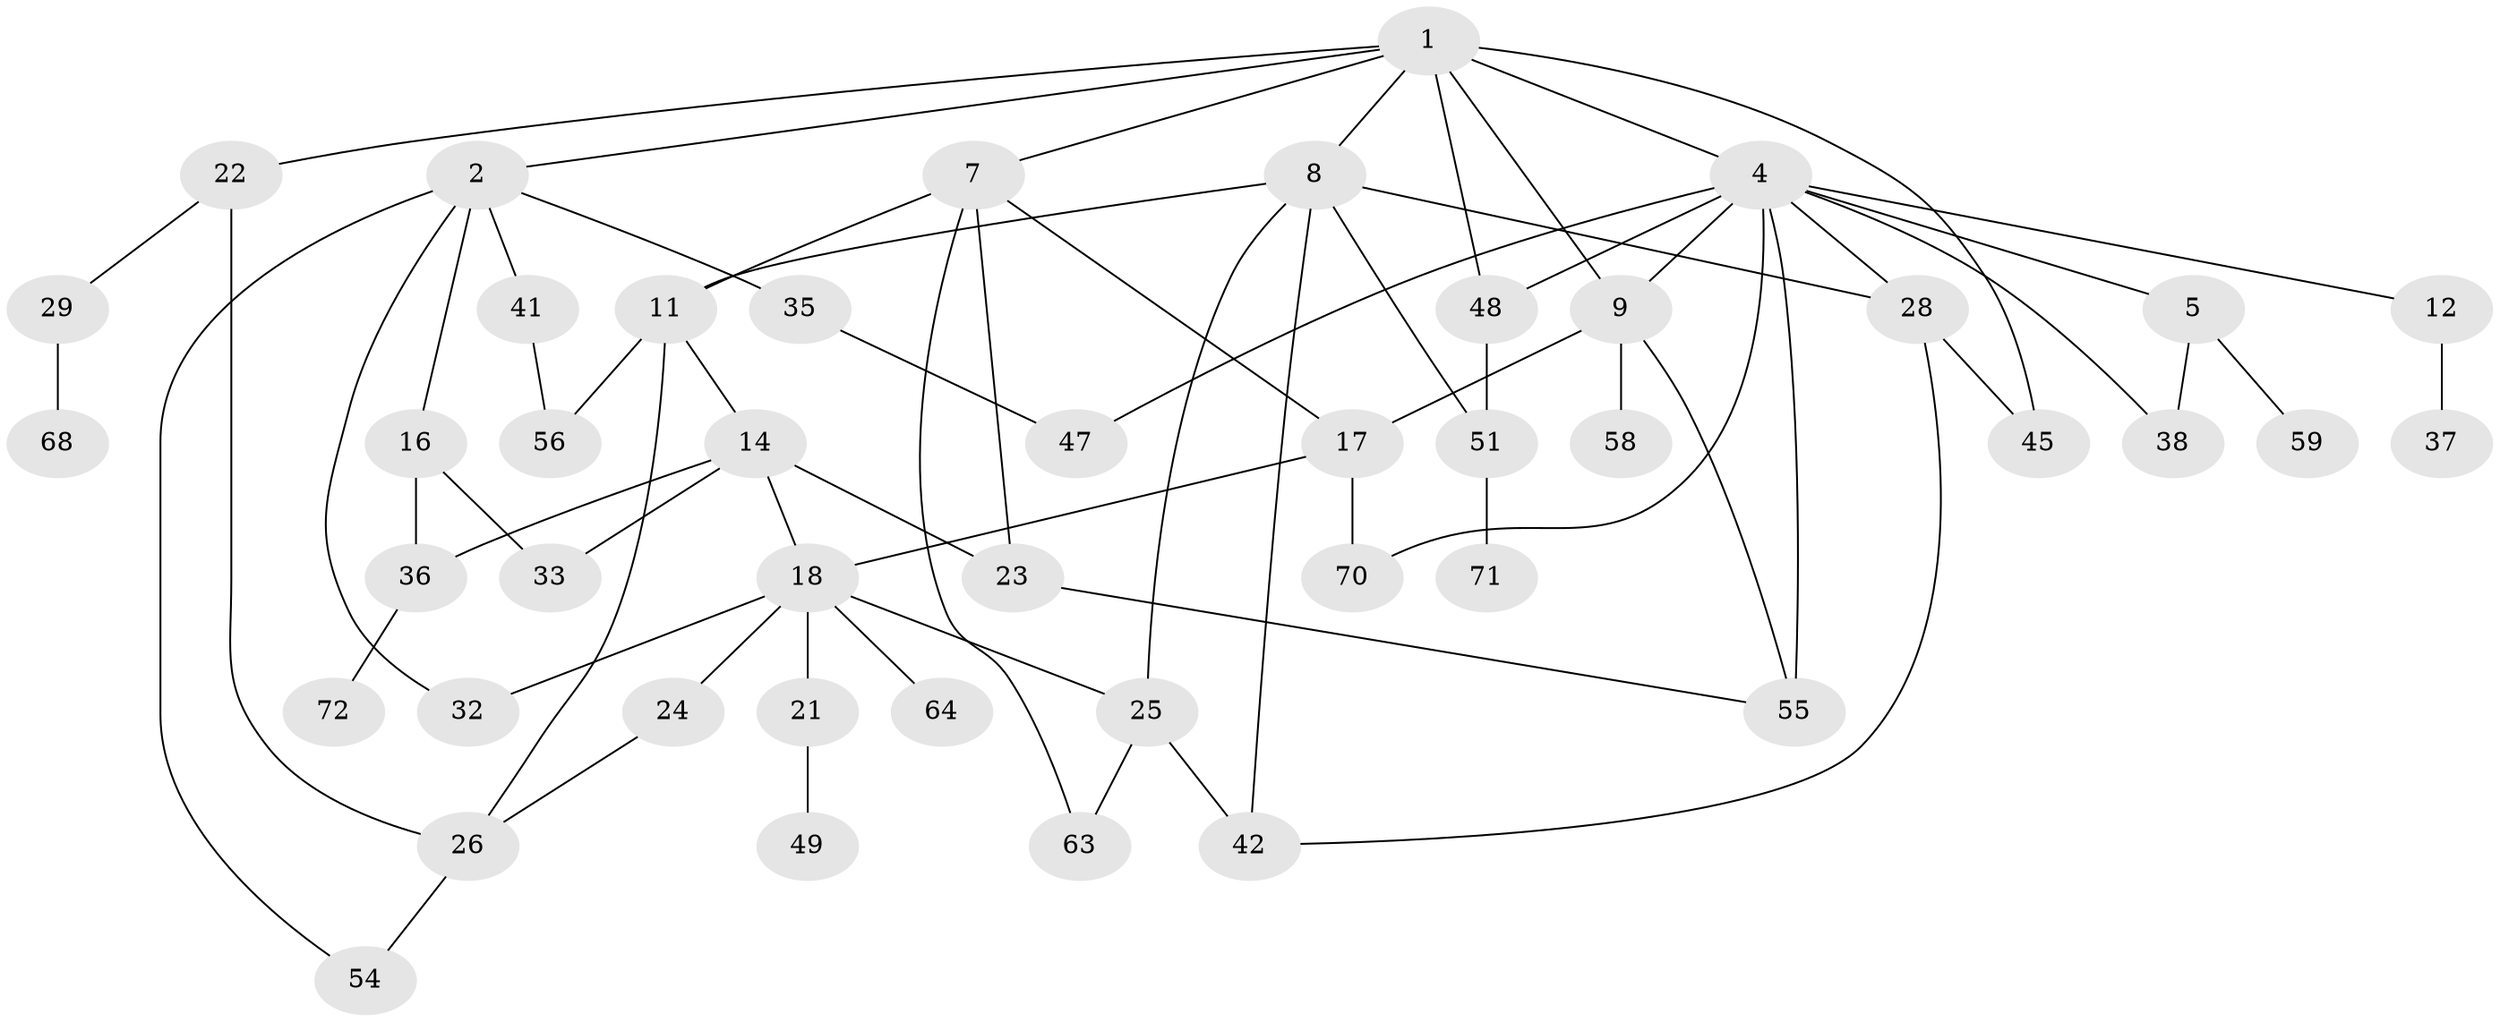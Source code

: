 // original degree distribution, {7: 0.013888888888888888, 5: 0.05555555555555555, 3: 0.3055555555555556, 6: 0.027777777777777776, 4: 0.09722222222222222, 2: 0.375, 1: 0.125}
// Generated by graph-tools (version 1.1) at 2025/41/03/06/25 10:41:26]
// undirected, 45 vertices, 69 edges
graph export_dot {
graph [start="1"]
  node [color=gray90,style=filled];
  1 [super="+3"];
  2 [super="+10"];
  4 [super="+6"];
  5 [super="+15"];
  7 [super="+13"];
  8 [super="+20"];
  9 [super="+50"];
  11 [super="+30"];
  12;
  14 [super="+39"];
  16 [super="+40"];
  17 [super="+31"];
  18 [super="+19"];
  21;
  22 [super="+27"];
  23 [super="+69"];
  24;
  25 [super="+53"];
  26 [super="+34"];
  28 [super="+44"];
  29;
  32;
  33;
  35 [super="+67"];
  36 [super="+43"];
  37 [super="+52"];
  38 [super="+66"];
  41;
  42 [super="+65"];
  45 [super="+46"];
  47;
  48;
  49;
  51 [super="+61"];
  54 [super="+62"];
  55 [super="+57"];
  56 [super="+60"];
  58;
  59;
  63;
  64;
  68;
  70;
  71;
  72;
  1 -- 2;
  1 -- 8;
  1 -- 9;
  1 -- 22;
  1 -- 45;
  1 -- 48;
  1 -- 4;
  1 -- 7;
  2 -- 16;
  2 -- 35;
  2 -- 41;
  2 -- 32;
  2 -- 54;
  4 -- 5;
  4 -- 47;
  4 -- 48;
  4 -- 70;
  4 -- 38;
  4 -- 55;
  4 -- 12;
  4 -- 9;
  4 -- 28;
  5 -- 38;
  5 -- 59;
  7 -- 11;
  7 -- 63;
  7 -- 17;
  7 -- 23;
  8 -- 28;
  8 -- 51;
  8 -- 25;
  8 -- 11;
  8 -- 42;
  9 -- 55;
  9 -- 58;
  9 -- 17;
  11 -- 14;
  11 -- 56;
  11 -- 26;
  12 -- 37 [weight=2];
  14 -- 33;
  14 -- 36;
  14 -- 23;
  14 -- 18;
  16 -- 33;
  16 -- 36;
  17 -- 18;
  17 -- 70;
  18 -- 21;
  18 -- 32;
  18 -- 64 [weight=2];
  18 -- 24;
  18 -- 25;
  21 -- 49;
  22 -- 29;
  22 -- 26;
  23 -- 55;
  24 -- 26;
  25 -- 42;
  25 -- 63;
  26 -- 54;
  28 -- 42;
  28 -- 45;
  29 -- 68;
  35 -- 47;
  36 -- 72;
  41 -- 56;
  48 -- 51;
  51 -- 71;
}
